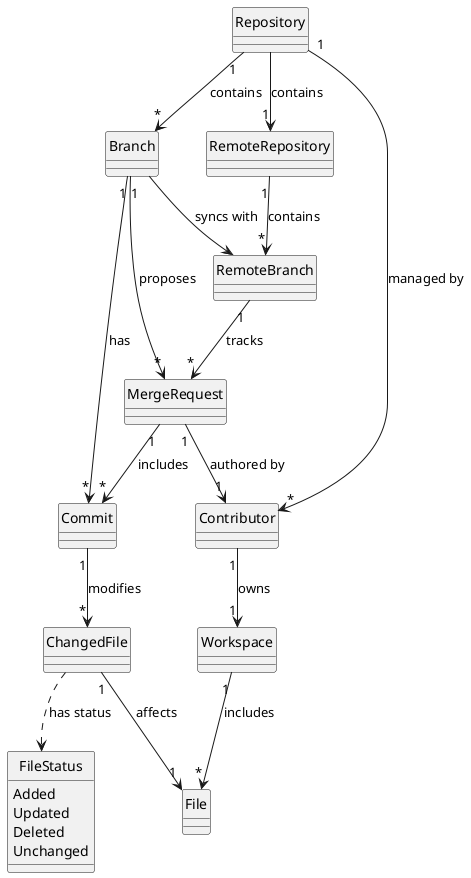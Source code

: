 @startuml GitSystem
hide circle

class Repository
class Branch
class Commit
class File
class Contributor
class MergeRequest
class ChangedFile
class Workspace
class RemoteRepository
class RemoteBranch
enum FileStatus {
    Added
    Updated
    Deleted
    Unchanged
}

Repository "1" --> "*" Branch : contains
Repository "1" --> "*" Contributor : managed by
Repository --> "1" RemoteRepository : contains
Branch "1" --> "*" Commit : has
Commit "1" --> "*" ChangedFile : modifies
Branch "1" --> "*" MergeRequest : proposes
ChangedFile "1" --> "1" File : affects
ChangedFile ..> FileStatus : has status
MergeRequest "1" --> "*" Commit : includes
MergeRequest "1" --> "1" Contributor : authored by
Workspace "1" --> "*" File : includes
RemoteRepository "1" --> "*" RemoteBranch : contains
Branch --> RemoteBranch : syncs with
RemoteBranch "1" --> "*" MergeRequest : tracks
Contributor "1" --> "1" Workspace : owns

@enduml
